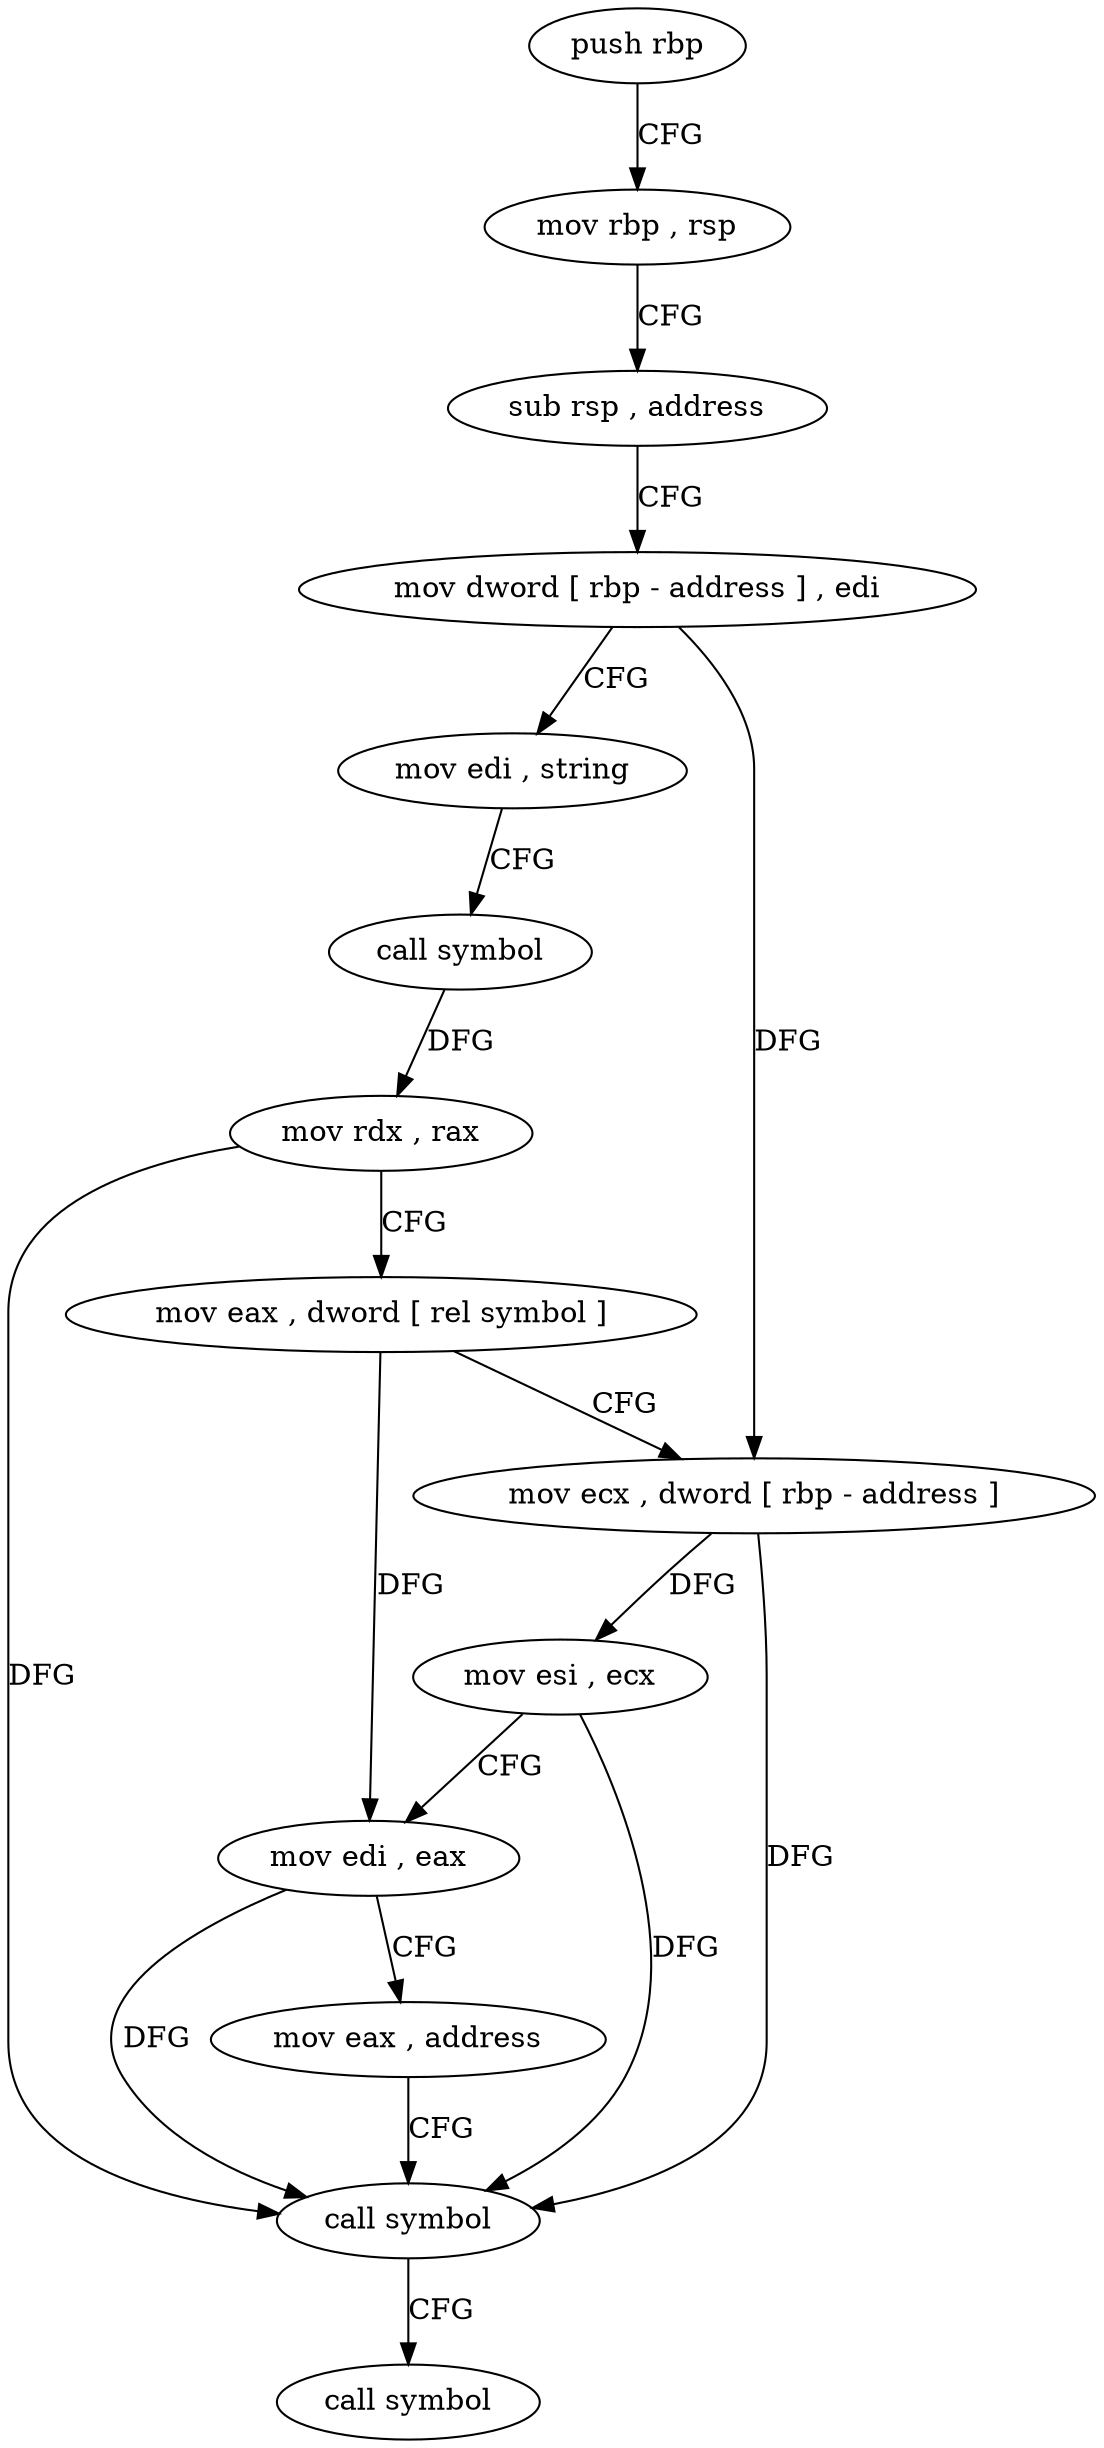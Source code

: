 digraph "func" {
"4325705" [label = "push rbp" ]
"4325706" [label = "mov rbp , rsp" ]
"4325709" [label = "sub rsp , address" ]
"4325713" [label = "mov dword [ rbp - address ] , edi" ]
"4325716" [label = "mov edi , string" ]
"4325721" [label = "call symbol" ]
"4325726" [label = "mov rdx , rax" ]
"4325729" [label = "mov eax , dword [ rel symbol ]" ]
"4325735" [label = "mov ecx , dword [ rbp - address ]" ]
"4325738" [label = "mov esi , ecx" ]
"4325740" [label = "mov edi , eax" ]
"4325742" [label = "mov eax , address" ]
"4325747" [label = "call symbol" ]
"4325752" [label = "call symbol" ]
"4325705" -> "4325706" [ label = "CFG" ]
"4325706" -> "4325709" [ label = "CFG" ]
"4325709" -> "4325713" [ label = "CFG" ]
"4325713" -> "4325716" [ label = "CFG" ]
"4325713" -> "4325735" [ label = "DFG" ]
"4325716" -> "4325721" [ label = "CFG" ]
"4325721" -> "4325726" [ label = "DFG" ]
"4325726" -> "4325729" [ label = "CFG" ]
"4325726" -> "4325747" [ label = "DFG" ]
"4325729" -> "4325735" [ label = "CFG" ]
"4325729" -> "4325740" [ label = "DFG" ]
"4325735" -> "4325738" [ label = "DFG" ]
"4325735" -> "4325747" [ label = "DFG" ]
"4325738" -> "4325740" [ label = "CFG" ]
"4325738" -> "4325747" [ label = "DFG" ]
"4325740" -> "4325742" [ label = "CFG" ]
"4325740" -> "4325747" [ label = "DFG" ]
"4325742" -> "4325747" [ label = "CFG" ]
"4325747" -> "4325752" [ label = "CFG" ]
}
